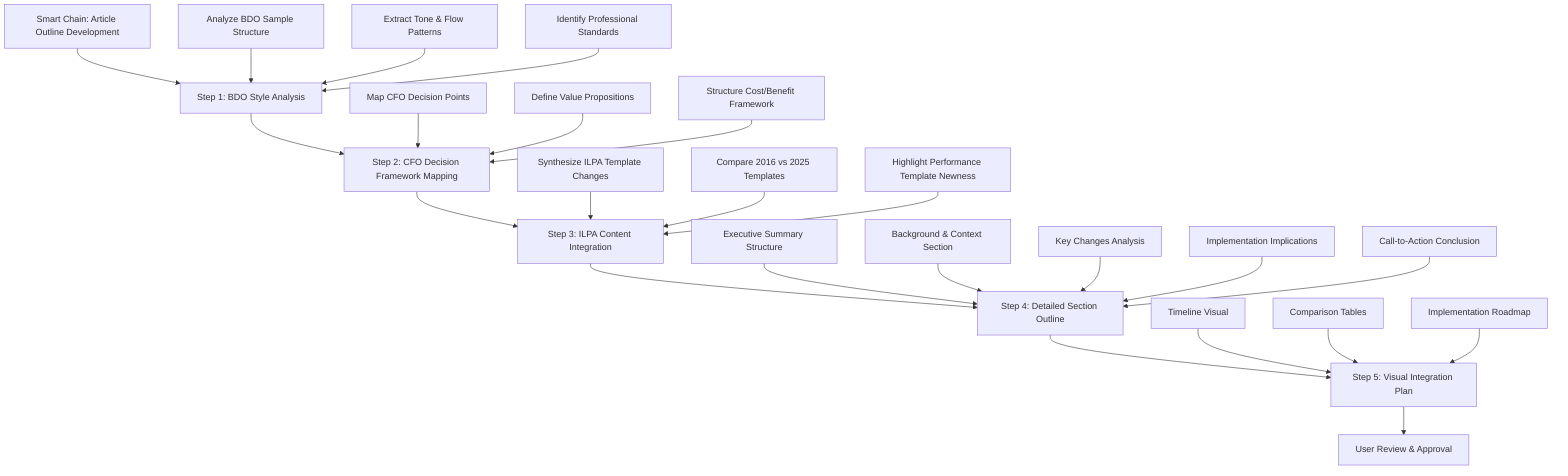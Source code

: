 flowchart TD
    A[Smart Chain: Article Outline Development] --> B[Step 1: BDO Style Analysis]
    B --> C[Step 2: CFO Decision Framework Mapping]
    C --> D[Step 3: ILPA Content Integration]
    D --> E[Step 4: Detailed Section Outline]
    E --> F[Step 5: Visual Integration Plan]
    F --> G[User Review & Approval]
    
    B1[Analyze BDO Sample Structure] --> B
    B2[Extract Tone & Flow Patterns] --> B
    B3[Identify Professional Standards] --> B
    
    C1[Map CFO Decision Points] --> C
    C2[Define Value Propositions] --> C
    C3[Structure Cost/Benefit Framework] --> C
    
    D1[Synthesize ILPA Template Changes] --> D
    D2[Compare 2016 vs 2025 Templates] --> D
    D3[Highlight Performance Template Newness] --> D
    
    E1[Executive Summary Structure] --> E
    E2[Background & Context Section] --> E
    E3[Key Changes Analysis] --> E
    E4[Implementation Implications] --> E
    E5[Call-to-Action Conclusion] --> E
    
    F1[Timeline Visual] --> F
    F2[Comparison Tables] --> F
    F3[Implementation Roadmap] --> F